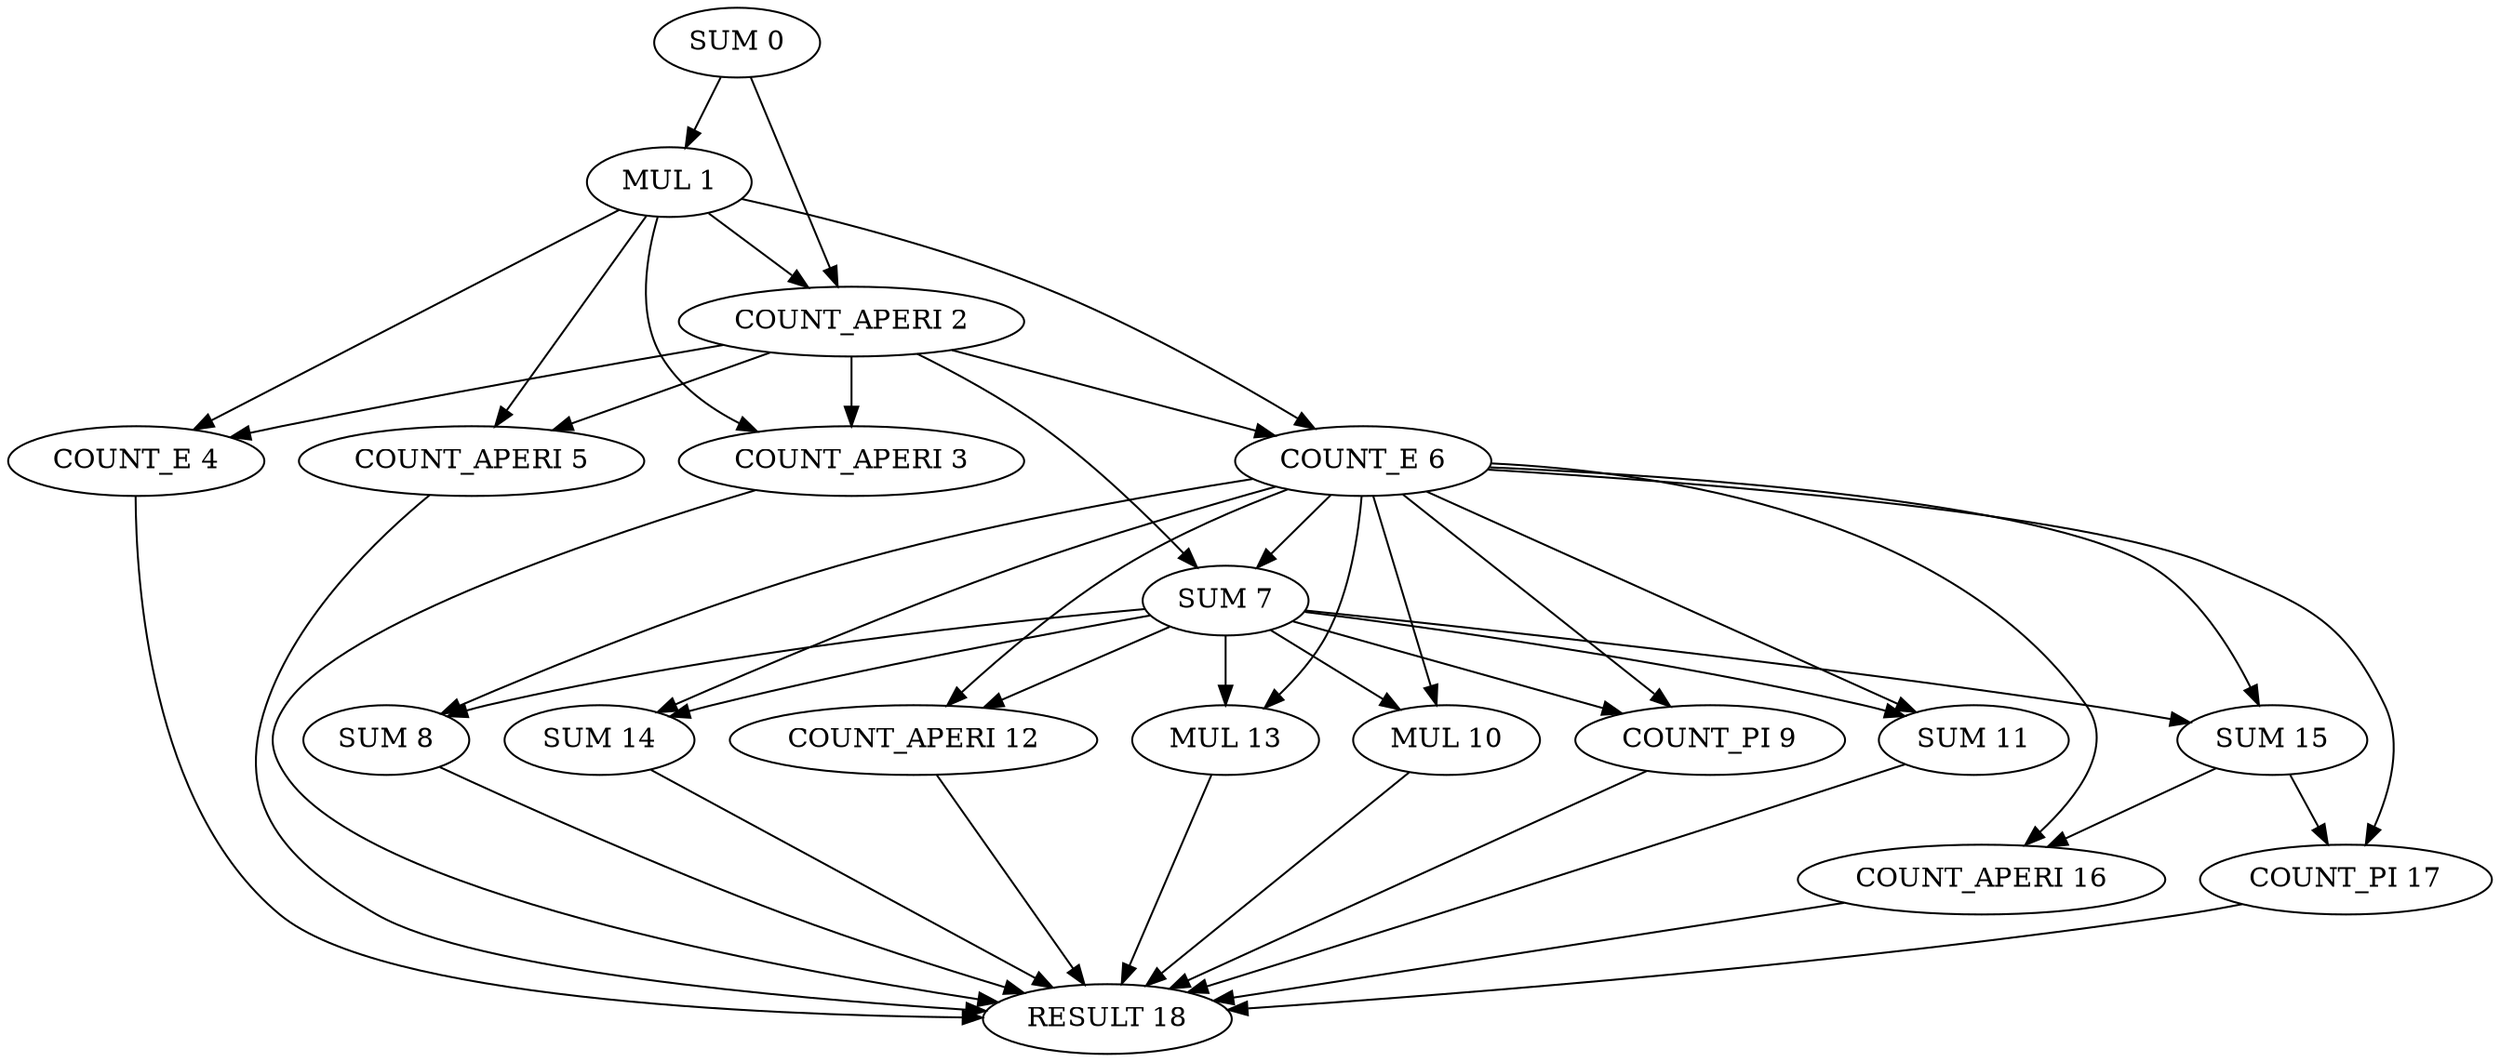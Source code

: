 // Test graph
digraph {
	15 [label="SUM 15"]
	6 [label="COUNT_E 6"]
	7 [label="SUM 7"]
	8 [label="SUM 8"]
	14 [label="SUM 14"]
	2 [label="COUNT_APERI 2"]
	1 [label="MUL 1"]
	5 [label="COUNT_APERI 5"]
	16 [label="COUNT_APERI 16"]
	17 [label="COUNT_PI 17"]
	3 [label="COUNT_APERI 3"]
	12 [label="COUNT_APERI 12"]
	4 [label="COUNT_E 4"]
	0 [label="SUM 0"]
	11 [label="SUM 11"]
	10 [label="MUL 10"]
	9 [label="COUNT_PI 9"]
	13 [label="MUL 13"]
	18 [label="RESULT 18"]
	15 -> 16
	15 -> 17
	6 -> 15
	6 -> 7
	6 -> 8
	6 -> 14
	6 -> 16
	6 -> 17
	6 -> 12
	6 -> 11
	6 -> 10
	6 -> 9
	6 -> 13
	7 -> 15
	7 -> 8
	7 -> 14
	7 -> 12
	7 -> 11
	7 -> 10
	7 -> 9
	7 -> 13
	8 -> 18
	14 -> 18
	2 -> 6
	2 -> 7
	2 -> 5
	2 -> 3
	2 -> 4
	1 -> 6
	1 -> 2
	1 -> 5
	1 -> 3
	1 -> 4
	5 -> 18
	16 -> 18
	17 -> 18
	3 -> 18
	12 -> 18
	4 -> 18
	0 -> 2
	0 -> 1
	11 -> 18
	10 -> 18
	9 -> 18
	13 -> 18
}
